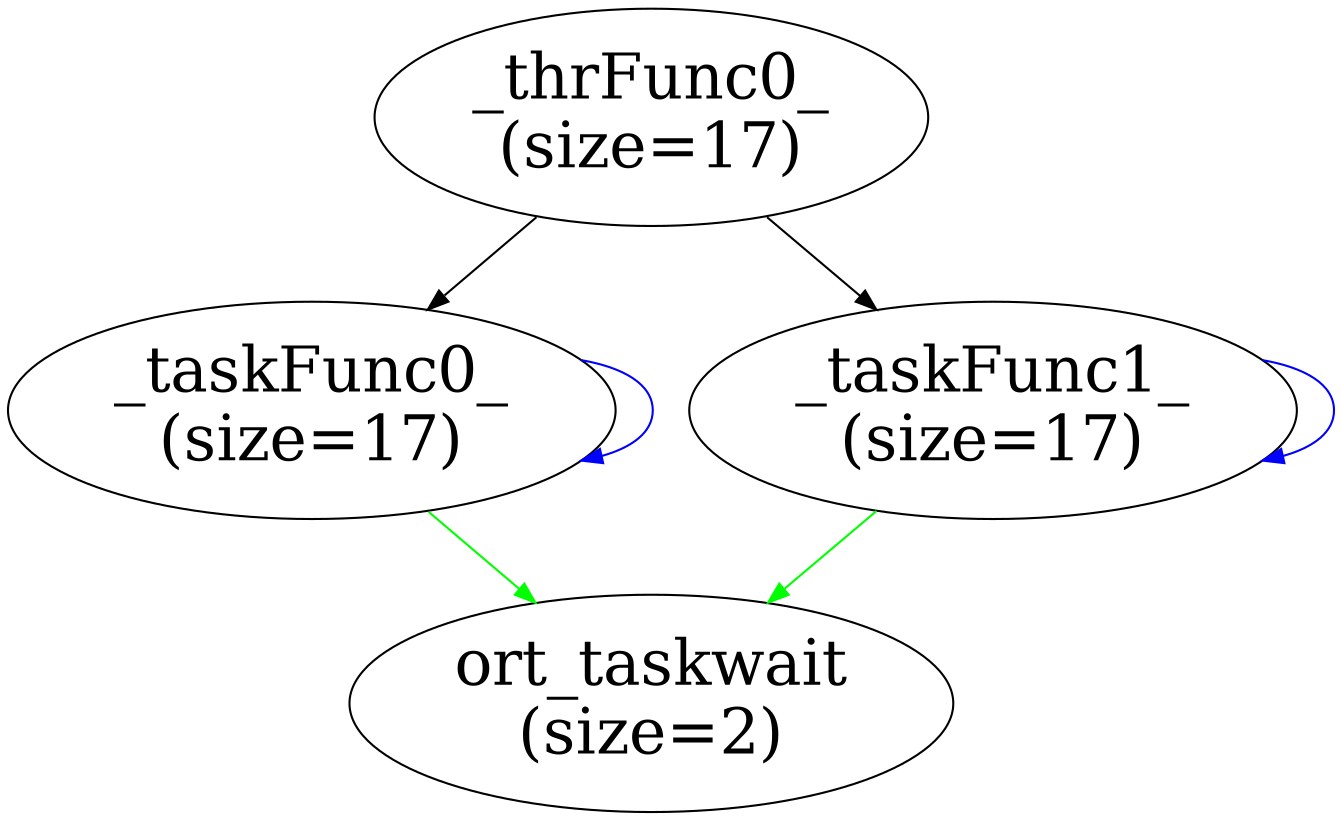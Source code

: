 digraph  {
center=1;
rankdir=TB;
rotate=0;
size="10,8";
0 [fontsize=30, label="_thrFunc0_\n(size=17)"];
2 [fontsize=30, label="_taskFunc0_\n(size=17)"];
4 [fontsize=30, label="_taskFunc1_\n(size=17)"];
5 [fontsize=30, label="ort_taskwait\n(size=2)"];
0 -> 2  [key=0];
0 -> 4  [key=0];
2 -> 2  [color=blue, key=0];
2 -> 5  [color=green, key=0];
4 -> 4  [color=blue, key=0];
4 -> 5  [color=green, key=0];
}

